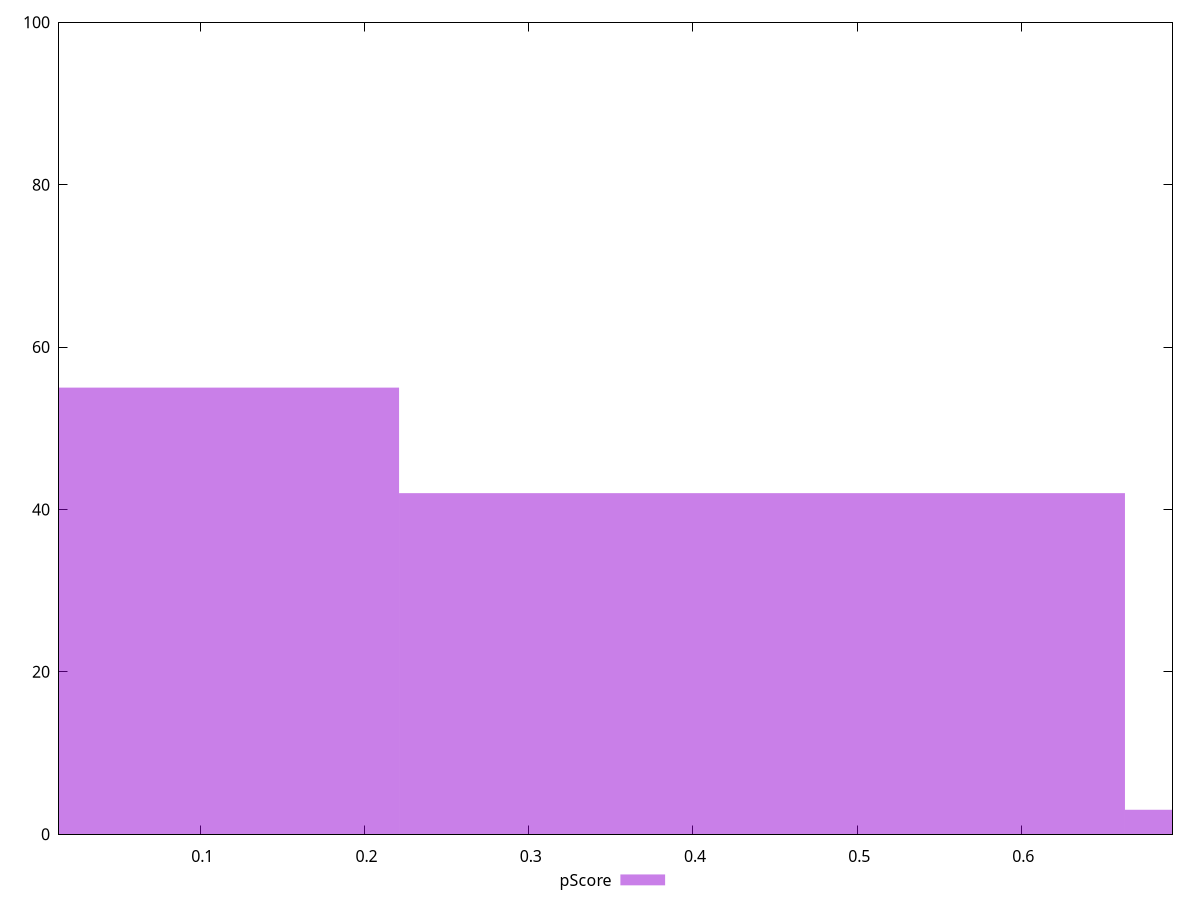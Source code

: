 reset

$pScore <<EOF
0 55
0.44205994366915335 42
0.8841198873383067 3
EOF

set key outside below
set boxwidth 0.44205994366915335
set xrange [0.013942328072268528:0.692035861611935]
set yrange [0:100]
set trange [0:100]
set style fill transparent solid 0.5 noborder
set terminal svg size 640, 490 enhanced background rgb 'white'
set output "report_00013_2021-02-09T12-04-24.940Z/mainthread-work-breakdown/samples/pages+cached/pScore/histogram.svg"

plot $pScore title "pScore" with boxes

reset
